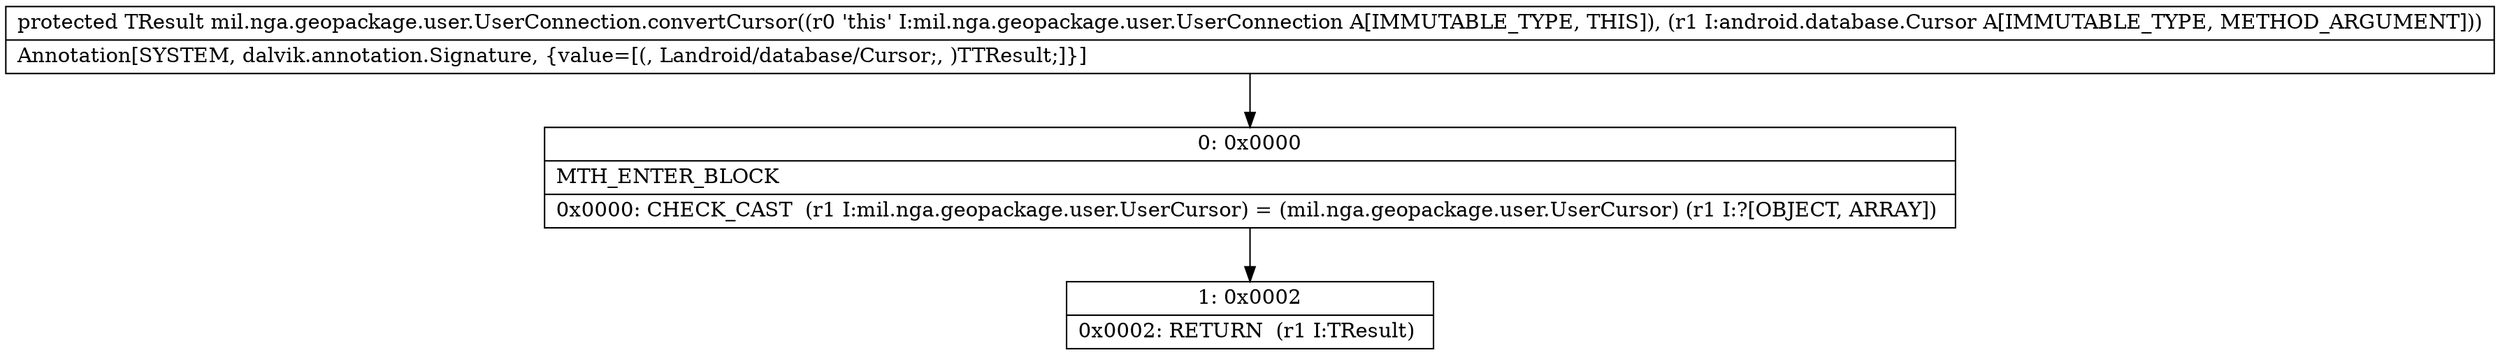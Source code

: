 digraph "CFG formil.nga.geopackage.user.UserConnection.convertCursor(Landroid\/database\/Cursor;)Lmil\/nga\/geopackage\/user\/UserCursor;" {
Node_0 [shape=record,label="{0\:\ 0x0000|MTH_ENTER_BLOCK\l|0x0000: CHECK_CAST  (r1 I:mil.nga.geopackage.user.UserCursor) = (mil.nga.geopackage.user.UserCursor) (r1 I:?[OBJECT, ARRAY]) \l}"];
Node_1 [shape=record,label="{1\:\ 0x0002|0x0002: RETURN  (r1 I:TResult) \l}"];
MethodNode[shape=record,label="{protected TResult mil.nga.geopackage.user.UserConnection.convertCursor((r0 'this' I:mil.nga.geopackage.user.UserConnection A[IMMUTABLE_TYPE, THIS]), (r1 I:android.database.Cursor A[IMMUTABLE_TYPE, METHOD_ARGUMENT]))  | Annotation[SYSTEM, dalvik.annotation.Signature, \{value=[(, Landroid\/database\/Cursor;, )TTResult;]\}]\l}"];
MethodNode -> Node_0;
Node_0 -> Node_1;
}

